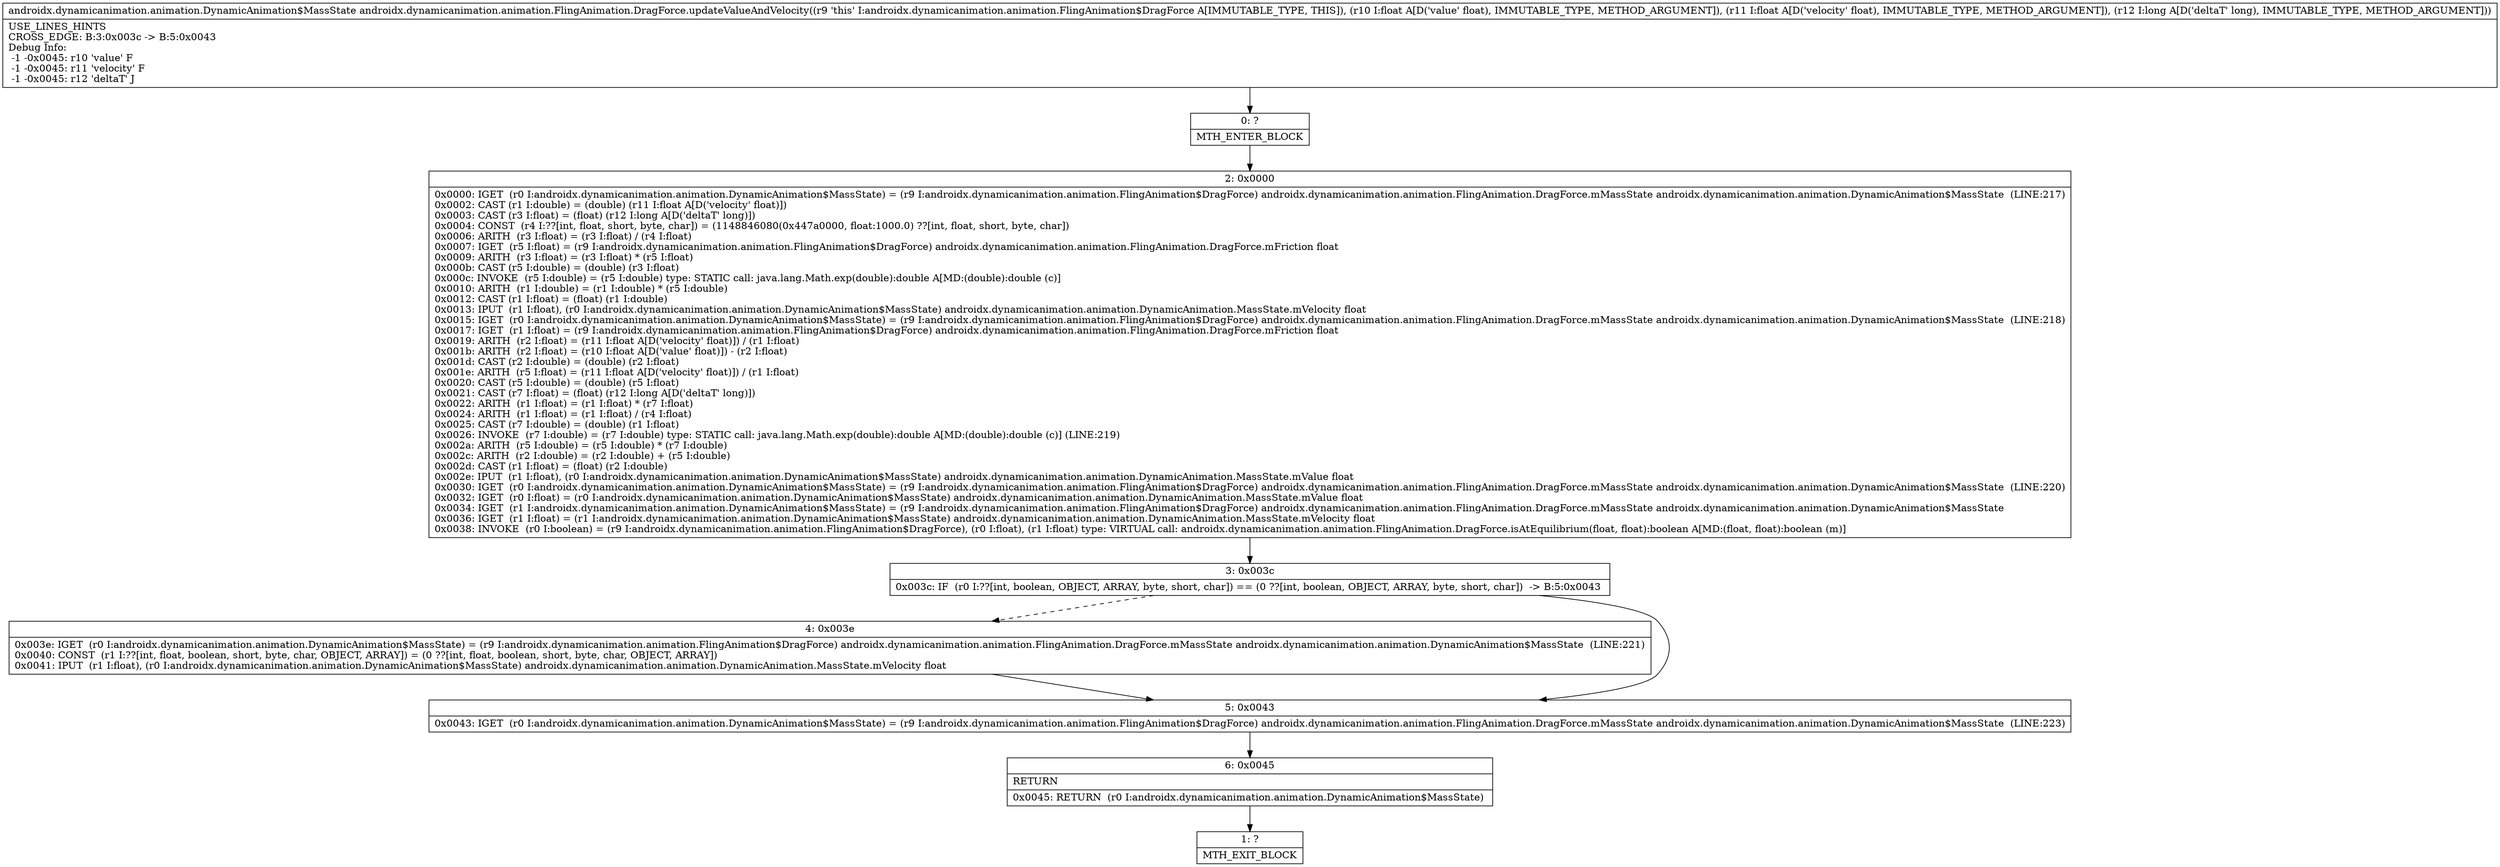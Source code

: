 digraph "CFG forandroidx.dynamicanimation.animation.FlingAnimation.DragForce.updateValueAndVelocity(FFJ)Landroidx\/dynamicanimation\/animation\/DynamicAnimation$MassState;" {
Node_0 [shape=record,label="{0\:\ ?|MTH_ENTER_BLOCK\l}"];
Node_2 [shape=record,label="{2\:\ 0x0000|0x0000: IGET  (r0 I:androidx.dynamicanimation.animation.DynamicAnimation$MassState) = (r9 I:androidx.dynamicanimation.animation.FlingAnimation$DragForce) androidx.dynamicanimation.animation.FlingAnimation.DragForce.mMassState androidx.dynamicanimation.animation.DynamicAnimation$MassState  (LINE:217)\l0x0002: CAST (r1 I:double) = (double) (r11 I:float A[D('velocity' float)]) \l0x0003: CAST (r3 I:float) = (float) (r12 I:long A[D('deltaT' long)]) \l0x0004: CONST  (r4 I:??[int, float, short, byte, char]) = (1148846080(0x447a0000, float:1000.0) ??[int, float, short, byte, char]) \l0x0006: ARITH  (r3 I:float) = (r3 I:float) \/ (r4 I:float) \l0x0007: IGET  (r5 I:float) = (r9 I:androidx.dynamicanimation.animation.FlingAnimation$DragForce) androidx.dynamicanimation.animation.FlingAnimation.DragForce.mFriction float \l0x0009: ARITH  (r3 I:float) = (r3 I:float) * (r5 I:float) \l0x000b: CAST (r5 I:double) = (double) (r3 I:float) \l0x000c: INVOKE  (r5 I:double) = (r5 I:double) type: STATIC call: java.lang.Math.exp(double):double A[MD:(double):double (c)]\l0x0010: ARITH  (r1 I:double) = (r1 I:double) * (r5 I:double) \l0x0012: CAST (r1 I:float) = (float) (r1 I:double) \l0x0013: IPUT  (r1 I:float), (r0 I:androidx.dynamicanimation.animation.DynamicAnimation$MassState) androidx.dynamicanimation.animation.DynamicAnimation.MassState.mVelocity float \l0x0015: IGET  (r0 I:androidx.dynamicanimation.animation.DynamicAnimation$MassState) = (r9 I:androidx.dynamicanimation.animation.FlingAnimation$DragForce) androidx.dynamicanimation.animation.FlingAnimation.DragForce.mMassState androidx.dynamicanimation.animation.DynamicAnimation$MassState  (LINE:218)\l0x0017: IGET  (r1 I:float) = (r9 I:androidx.dynamicanimation.animation.FlingAnimation$DragForce) androidx.dynamicanimation.animation.FlingAnimation.DragForce.mFriction float \l0x0019: ARITH  (r2 I:float) = (r11 I:float A[D('velocity' float)]) \/ (r1 I:float) \l0x001b: ARITH  (r2 I:float) = (r10 I:float A[D('value' float)]) \- (r2 I:float) \l0x001d: CAST (r2 I:double) = (double) (r2 I:float) \l0x001e: ARITH  (r5 I:float) = (r11 I:float A[D('velocity' float)]) \/ (r1 I:float) \l0x0020: CAST (r5 I:double) = (double) (r5 I:float) \l0x0021: CAST (r7 I:float) = (float) (r12 I:long A[D('deltaT' long)]) \l0x0022: ARITH  (r1 I:float) = (r1 I:float) * (r7 I:float) \l0x0024: ARITH  (r1 I:float) = (r1 I:float) \/ (r4 I:float) \l0x0025: CAST (r7 I:double) = (double) (r1 I:float) \l0x0026: INVOKE  (r7 I:double) = (r7 I:double) type: STATIC call: java.lang.Math.exp(double):double A[MD:(double):double (c)] (LINE:219)\l0x002a: ARITH  (r5 I:double) = (r5 I:double) * (r7 I:double) \l0x002c: ARITH  (r2 I:double) = (r2 I:double) + (r5 I:double) \l0x002d: CAST (r1 I:float) = (float) (r2 I:double) \l0x002e: IPUT  (r1 I:float), (r0 I:androidx.dynamicanimation.animation.DynamicAnimation$MassState) androidx.dynamicanimation.animation.DynamicAnimation.MassState.mValue float \l0x0030: IGET  (r0 I:androidx.dynamicanimation.animation.DynamicAnimation$MassState) = (r9 I:androidx.dynamicanimation.animation.FlingAnimation$DragForce) androidx.dynamicanimation.animation.FlingAnimation.DragForce.mMassState androidx.dynamicanimation.animation.DynamicAnimation$MassState  (LINE:220)\l0x0032: IGET  (r0 I:float) = (r0 I:androidx.dynamicanimation.animation.DynamicAnimation$MassState) androidx.dynamicanimation.animation.DynamicAnimation.MassState.mValue float \l0x0034: IGET  (r1 I:androidx.dynamicanimation.animation.DynamicAnimation$MassState) = (r9 I:androidx.dynamicanimation.animation.FlingAnimation$DragForce) androidx.dynamicanimation.animation.FlingAnimation.DragForce.mMassState androidx.dynamicanimation.animation.DynamicAnimation$MassState \l0x0036: IGET  (r1 I:float) = (r1 I:androidx.dynamicanimation.animation.DynamicAnimation$MassState) androidx.dynamicanimation.animation.DynamicAnimation.MassState.mVelocity float \l0x0038: INVOKE  (r0 I:boolean) = (r9 I:androidx.dynamicanimation.animation.FlingAnimation$DragForce), (r0 I:float), (r1 I:float) type: VIRTUAL call: androidx.dynamicanimation.animation.FlingAnimation.DragForce.isAtEquilibrium(float, float):boolean A[MD:(float, float):boolean (m)]\l}"];
Node_3 [shape=record,label="{3\:\ 0x003c|0x003c: IF  (r0 I:??[int, boolean, OBJECT, ARRAY, byte, short, char]) == (0 ??[int, boolean, OBJECT, ARRAY, byte, short, char])  \-\> B:5:0x0043 \l}"];
Node_4 [shape=record,label="{4\:\ 0x003e|0x003e: IGET  (r0 I:androidx.dynamicanimation.animation.DynamicAnimation$MassState) = (r9 I:androidx.dynamicanimation.animation.FlingAnimation$DragForce) androidx.dynamicanimation.animation.FlingAnimation.DragForce.mMassState androidx.dynamicanimation.animation.DynamicAnimation$MassState  (LINE:221)\l0x0040: CONST  (r1 I:??[int, float, boolean, short, byte, char, OBJECT, ARRAY]) = (0 ??[int, float, boolean, short, byte, char, OBJECT, ARRAY]) \l0x0041: IPUT  (r1 I:float), (r0 I:androidx.dynamicanimation.animation.DynamicAnimation$MassState) androidx.dynamicanimation.animation.DynamicAnimation.MassState.mVelocity float \l}"];
Node_5 [shape=record,label="{5\:\ 0x0043|0x0043: IGET  (r0 I:androidx.dynamicanimation.animation.DynamicAnimation$MassState) = (r9 I:androidx.dynamicanimation.animation.FlingAnimation$DragForce) androidx.dynamicanimation.animation.FlingAnimation.DragForce.mMassState androidx.dynamicanimation.animation.DynamicAnimation$MassState  (LINE:223)\l}"];
Node_6 [shape=record,label="{6\:\ 0x0045|RETURN\l|0x0045: RETURN  (r0 I:androidx.dynamicanimation.animation.DynamicAnimation$MassState) \l}"];
Node_1 [shape=record,label="{1\:\ ?|MTH_EXIT_BLOCK\l}"];
MethodNode[shape=record,label="{androidx.dynamicanimation.animation.DynamicAnimation$MassState androidx.dynamicanimation.animation.FlingAnimation.DragForce.updateValueAndVelocity((r9 'this' I:androidx.dynamicanimation.animation.FlingAnimation$DragForce A[IMMUTABLE_TYPE, THIS]), (r10 I:float A[D('value' float), IMMUTABLE_TYPE, METHOD_ARGUMENT]), (r11 I:float A[D('velocity' float), IMMUTABLE_TYPE, METHOD_ARGUMENT]), (r12 I:long A[D('deltaT' long), IMMUTABLE_TYPE, METHOD_ARGUMENT]))  | USE_LINES_HINTS\lCROSS_EDGE: B:3:0x003c \-\> B:5:0x0043\lDebug Info:\l  \-1 \-0x0045: r10 'value' F\l  \-1 \-0x0045: r11 'velocity' F\l  \-1 \-0x0045: r12 'deltaT' J\l}"];
MethodNode -> Node_0;Node_0 -> Node_2;
Node_2 -> Node_3;
Node_3 -> Node_4[style=dashed];
Node_3 -> Node_5;
Node_4 -> Node_5;
Node_5 -> Node_6;
Node_6 -> Node_1;
}

